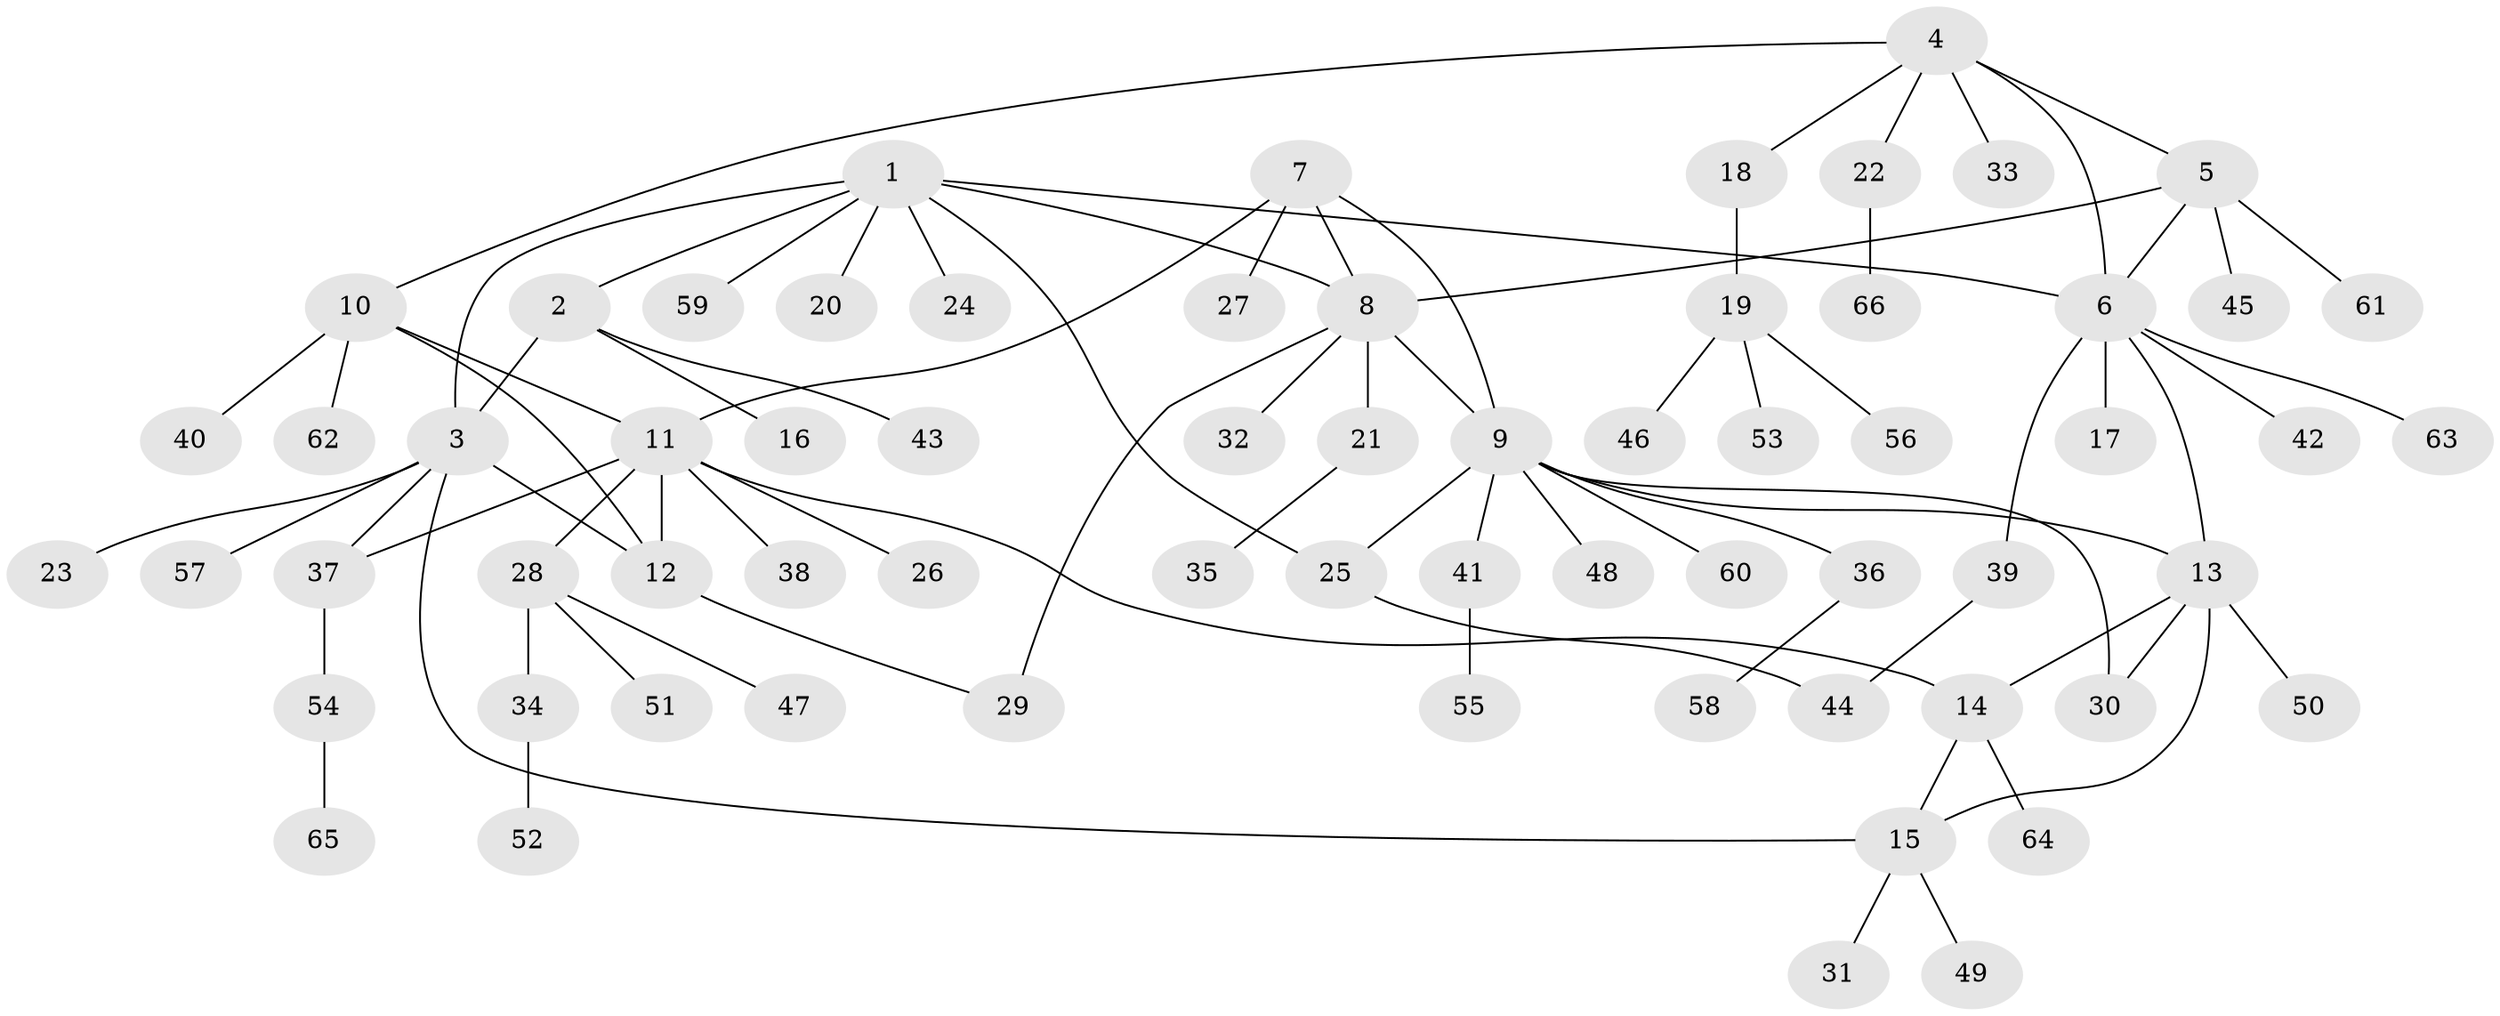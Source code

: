 // coarse degree distribution, {12: 0.022222222222222223, 3: 0.13333333333333333, 6: 0.044444444444444446, 8: 0.022222222222222223, 9: 0.022222222222222223, 4: 0.06666666666666667, 7: 0.022222222222222223, 5: 0.022222222222222223, 1: 0.5555555555555556, 2: 0.08888888888888889}
// Generated by graph-tools (version 1.1) at 2025/24/03/03/25 07:24:15]
// undirected, 66 vertices, 81 edges
graph export_dot {
graph [start="1"]
  node [color=gray90,style=filled];
  1;
  2;
  3;
  4;
  5;
  6;
  7;
  8;
  9;
  10;
  11;
  12;
  13;
  14;
  15;
  16;
  17;
  18;
  19;
  20;
  21;
  22;
  23;
  24;
  25;
  26;
  27;
  28;
  29;
  30;
  31;
  32;
  33;
  34;
  35;
  36;
  37;
  38;
  39;
  40;
  41;
  42;
  43;
  44;
  45;
  46;
  47;
  48;
  49;
  50;
  51;
  52;
  53;
  54;
  55;
  56;
  57;
  58;
  59;
  60;
  61;
  62;
  63;
  64;
  65;
  66;
  1 -- 2;
  1 -- 3;
  1 -- 6;
  1 -- 8;
  1 -- 20;
  1 -- 24;
  1 -- 25;
  1 -- 59;
  2 -- 3;
  2 -- 16;
  2 -- 43;
  3 -- 12;
  3 -- 15;
  3 -- 23;
  3 -- 37;
  3 -- 57;
  4 -- 5;
  4 -- 6;
  4 -- 10;
  4 -- 18;
  4 -- 22;
  4 -- 33;
  5 -- 6;
  5 -- 8;
  5 -- 45;
  5 -- 61;
  6 -- 13;
  6 -- 17;
  6 -- 39;
  6 -- 42;
  6 -- 63;
  7 -- 8;
  7 -- 9;
  7 -- 11;
  7 -- 27;
  8 -- 9;
  8 -- 21;
  8 -- 29;
  8 -- 32;
  9 -- 13;
  9 -- 25;
  9 -- 30;
  9 -- 36;
  9 -- 41;
  9 -- 48;
  9 -- 60;
  10 -- 11;
  10 -- 12;
  10 -- 40;
  10 -- 62;
  11 -- 12;
  11 -- 14;
  11 -- 26;
  11 -- 28;
  11 -- 37;
  11 -- 38;
  12 -- 29;
  13 -- 14;
  13 -- 15;
  13 -- 30;
  13 -- 50;
  14 -- 15;
  14 -- 64;
  15 -- 31;
  15 -- 49;
  18 -- 19;
  19 -- 46;
  19 -- 53;
  19 -- 56;
  21 -- 35;
  22 -- 66;
  25 -- 44;
  28 -- 34;
  28 -- 47;
  28 -- 51;
  34 -- 52;
  36 -- 58;
  37 -- 54;
  39 -- 44;
  41 -- 55;
  54 -- 65;
}
